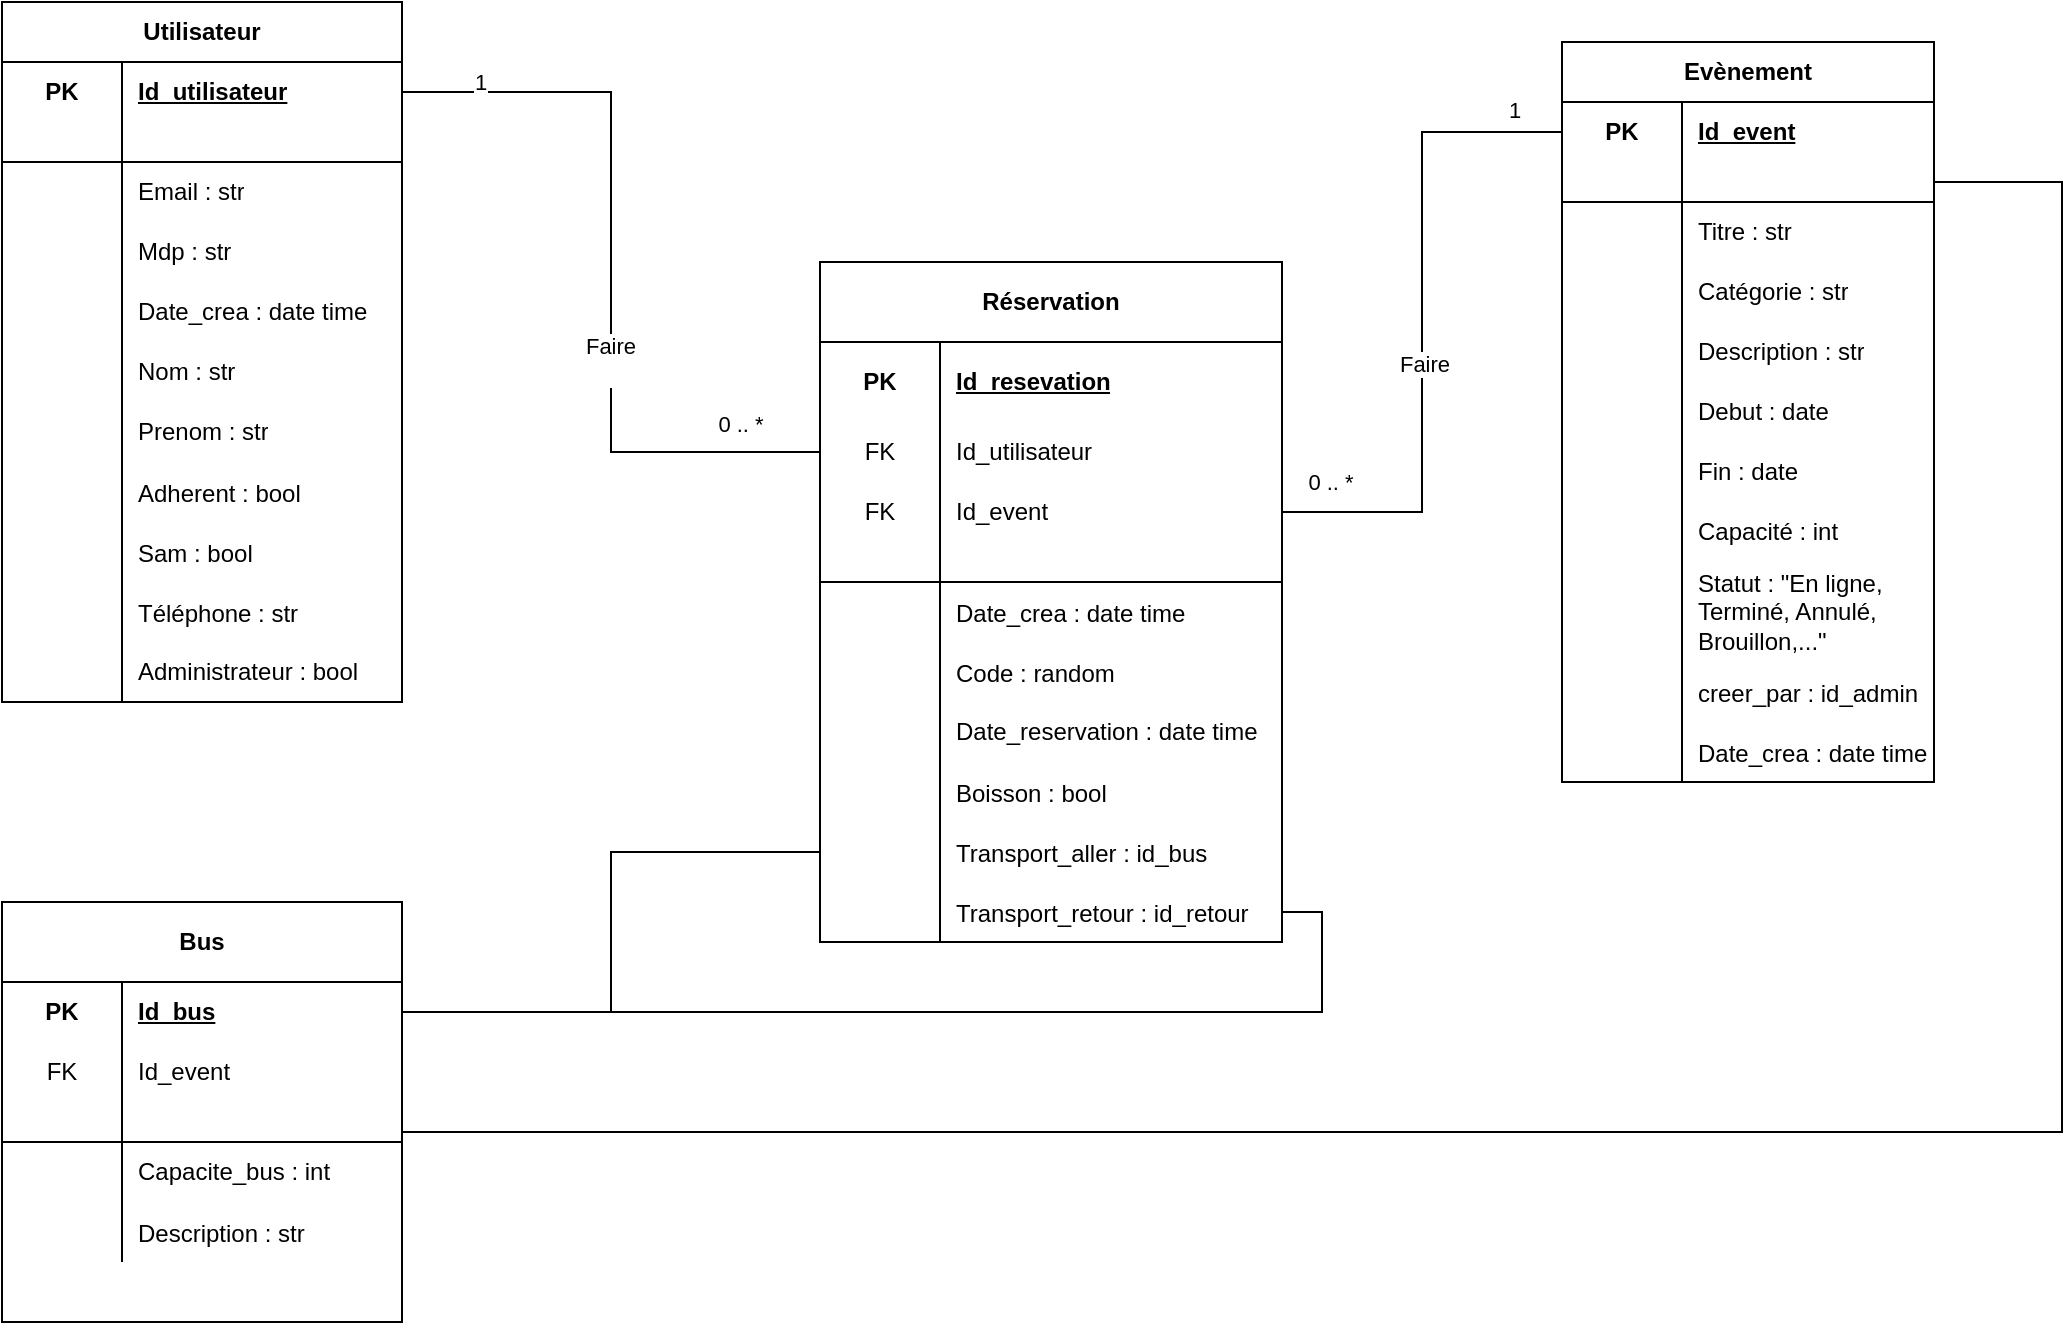 <mxfile version="28.2.3">
  <diagram name="Page-1" id="7T3RkDwCPcvI0YSuwBQ7">
    <mxGraphModel dx="592" dy="294" grid="1" gridSize="10" guides="1" tooltips="1" connect="1" arrows="1" fold="1" page="1" pageScale="1" pageWidth="1169" pageHeight="827" math="0" shadow="0">
      <root>
        <mxCell id="0" />
        <mxCell id="1" parent="0" />
        <mxCell id="JRKuyxoz-PXcy8sYNfW_-27" value="Utilisateur" style="shape=table;startSize=30;container=1;collapsible=1;childLayout=tableLayout;fixedRows=1;rowLines=0;fontStyle=1;align=center;resizeLast=1;html=1;whiteSpace=wrap;" parent="1" vertex="1">
          <mxGeometry x="60" y="120" width="200" height="350" as="geometry" />
        </mxCell>
        <mxCell id="JRKuyxoz-PXcy8sYNfW_-28" value="" style="shape=tableRow;horizontal=0;startSize=0;swimlaneHead=0;swimlaneBody=0;fillColor=none;collapsible=0;dropTarget=0;points=[[0,0.5],[1,0.5]];portConstraint=eastwest;top=0;left=0;right=0;bottom=0;html=1;" parent="JRKuyxoz-PXcy8sYNfW_-27" vertex="1">
          <mxGeometry y="30" width="200" height="30" as="geometry" />
        </mxCell>
        <mxCell id="JRKuyxoz-PXcy8sYNfW_-29" value="PK" style="shape=partialRectangle;connectable=0;fillColor=none;top=0;left=0;bottom=0;right=0;fontStyle=1;overflow=hidden;html=1;whiteSpace=wrap;" parent="JRKuyxoz-PXcy8sYNfW_-28" vertex="1">
          <mxGeometry width="60" height="30" as="geometry">
            <mxRectangle width="60" height="30" as="alternateBounds" />
          </mxGeometry>
        </mxCell>
        <mxCell id="JRKuyxoz-PXcy8sYNfW_-30" value="Id_utilisateur" style="shape=partialRectangle;connectable=0;fillColor=none;top=0;left=0;bottom=0;right=0;align=left;spacingLeft=6;fontStyle=5;overflow=hidden;html=1;whiteSpace=wrap;" parent="JRKuyxoz-PXcy8sYNfW_-28" vertex="1">
          <mxGeometry x="60" width="140" height="30" as="geometry">
            <mxRectangle width="140" height="30" as="alternateBounds" />
          </mxGeometry>
        </mxCell>
        <mxCell id="JRKuyxoz-PXcy8sYNfW_-31" value="" style="shape=tableRow;horizontal=0;startSize=0;swimlaneHead=0;swimlaneBody=0;fillColor=none;collapsible=0;dropTarget=0;points=[[0,0.5],[1,0.5]];portConstraint=eastwest;top=0;left=0;right=0;bottom=1;html=1;" parent="JRKuyxoz-PXcy8sYNfW_-27" vertex="1">
          <mxGeometry y="60" width="200" height="20" as="geometry" />
        </mxCell>
        <mxCell id="JRKuyxoz-PXcy8sYNfW_-32" value="" style="shape=partialRectangle;connectable=0;fillColor=none;top=0;left=0;bottom=0;right=0;fontStyle=1;overflow=hidden;html=1;whiteSpace=wrap;" parent="JRKuyxoz-PXcy8sYNfW_-31" vertex="1">
          <mxGeometry width="60" height="20" as="geometry">
            <mxRectangle width="60" height="20" as="alternateBounds" />
          </mxGeometry>
        </mxCell>
        <mxCell id="JRKuyxoz-PXcy8sYNfW_-33" value="" style="shape=partialRectangle;connectable=0;fillColor=none;top=0;left=0;bottom=0;right=0;align=left;spacingLeft=6;fontStyle=5;overflow=hidden;html=1;whiteSpace=wrap;" parent="JRKuyxoz-PXcy8sYNfW_-31" vertex="1">
          <mxGeometry x="60" width="140" height="20" as="geometry">
            <mxRectangle width="140" height="20" as="alternateBounds" />
          </mxGeometry>
        </mxCell>
        <mxCell id="JRKuyxoz-PXcy8sYNfW_-34" value="" style="shape=tableRow;horizontal=0;startSize=0;swimlaneHead=0;swimlaneBody=0;fillColor=none;collapsible=0;dropTarget=0;points=[[0,0.5],[1,0.5]];portConstraint=eastwest;top=0;left=0;right=0;bottom=0;html=1;" parent="JRKuyxoz-PXcy8sYNfW_-27" vertex="1">
          <mxGeometry y="80" width="200" height="30" as="geometry" />
        </mxCell>
        <mxCell id="JRKuyxoz-PXcy8sYNfW_-35" value="" style="shape=partialRectangle;connectable=0;fillColor=none;top=0;left=0;bottom=0;right=0;editable=1;overflow=hidden;html=1;whiteSpace=wrap;" parent="JRKuyxoz-PXcy8sYNfW_-34" vertex="1">
          <mxGeometry width="60" height="30" as="geometry">
            <mxRectangle width="60" height="30" as="alternateBounds" />
          </mxGeometry>
        </mxCell>
        <mxCell id="JRKuyxoz-PXcy8sYNfW_-36" value="Email : str" style="shape=partialRectangle;connectable=0;fillColor=none;top=0;left=0;bottom=0;right=0;align=left;spacingLeft=6;overflow=hidden;html=1;whiteSpace=wrap;" parent="JRKuyxoz-PXcy8sYNfW_-34" vertex="1">
          <mxGeometry x="60" width="140" height="30" as="geometry">
            <mxRectangle width="140" height="30" as="alternateBounds" />
          </mxGeometry>
        </mxCell>
        <mxCell id="JRKuyxoz-PXcy8sYNfW_-37" value="" style="shape=tableRow;horizontal=0;startSize=0;swimlaneHead=0;swimlaneBody=0;fillColor=none;collapsible=0;dropTarget=0;points=[[0,0.5],[1,0.5]];portConstraint=eastwest;top=0;left=0;right=0;bottom=0;html=1;" parent="JRKuyxoz-PXcy8sYNfW_-27" vertex="1">
          <mxGeometry y="110" width="200" height="30" as="geometry" />
        </mxCell>
        <mxCell id="JRKuyxoz-PXcy8sYNfW_-38" value="" style="shape=partialRectangle;connectable=0;fillColor=none;top=0;left=0;bottom=0;right=0;editable=1;overflow=hidden;html=1;whiteSpace=wrap;" parent="JRKuyxoz-PXcy8sYNfW_-37" vertex="1">
          <mxGeometry width="60" height="30" as="geometry">
            <mxRectangle width="60" height="30" as="alternateBounds" />
          </mxGeometry>
        </mxCell>
        <mxCell id="JRKuyxoz-PXcy8sYNfW_-39" value="Mdp : str" style="shape=partialRectangle;connectable=0;fillColor=none;top=0;left=0;bottom=0;right=0;align=left;spacingLeft=6;overflow=hidden;html=1;whiteSpace=wrap;" parent="JRKuyxoz-PXcy8sYNfW_-37" vertex="1">
          <mxGeometry x="60" width="140" height="30" as="geometry">
            <mxRectangle width="140" height="30" as="alternateBounds" />
          </mxGeometry>
        </mxCell>
        <mxCell id="D_6ku0pOQuccuG8OBl92-4" value="" style="shape=tableRow;horizontal=0;startSize=0;swimlaneHead=0;swimlaneBody=0;fillColor=none;collapsible=0;dropTarget=0;points=[[0,0.5],[1,0.5]];portConstraint=eastwest;top=0;left=0;right=0;bottom=0;html=1;" parent="JRKuyxoz-PXcy8sYNfW_-27" vertex="1">
          <mxGeometry y="140" width="200" height="30" as="geometry" />
        </mxCell>
        <mxCell id="D_6ku0pOQuccuG8OBl92-5" value="" style="shape=partialRectangle;connectable=0;fillColor=none;top=0;left=0;bottom=0;right=0;editable=1;overflow=hidden;html=1;whiteSpace=wrap;" parent="D_6ku0pOQuccuG8OBl92-4" vertex="1">
          <mxGeometry width="60" height="30" as="geometry">
            <mxRectangle width="60" height="30" as="alternateBounds" />
          </mxGeometry>
        </mxCell>
        <mxCell id="D_6ku0pOQuccuG8OBl92-6" value="Date_crea : date time" style="shape=partialRectangle;connectable=0;fillColor=none;top=0;left=0;bottom=0;right=0;align=left;spacingLeft=6;overflow=hidden;html=1;whiteSpace=wrap;" parent="D_6ku0pOQuccuG8OBl92-4" vertex="1">
          <mxGeometry x="60" width="140" height="30" as="geometry">
            <mxRectangle width="140" height="30" as="alternateBounds" />
          </mxGeometry>
        </mxCell>
        <mxCell id="D_6ku0pOQuccuG8OBl92-7" value="" style="shape=tableRow;horizontal=0;startSize=0;swimlaneHead=0;swimlaneBody=0;fillColor=none;collapsible=0;dropTarget=0;points=[[0,0.5],[1,0.5]];portConstraint=eastwest;top=0;left=0;right=0;bottom=0;html=1;" parent="JRKuyxoz-PXcy8sYNfW_-27" vertex="1">
          <mxGeometry y="170" width="200" height="30" as="geometry" />
        </mxCell>
        <mxCell id="D_6ku0pOQuccuG8OBl92-8" value="" style="shape=partialRectangle;connectable=0;fillColor=none;top=0;left=0;bottom=0;right=0;editable=1;overflow=hidden;html=1;whiteSpace=wrap;" parent="D_6ku0pOQuccuG8OBl92-7" vertex="1">
          <mxGeometry width="60" height="30" as="geometry">
            <mxRectangle width="60" height="30" as="alternateBounds" />
          </mxGeometry>
        </mxCell>
        <mxCell id="D_6ku0pOQuccuG8OBl92-9" value="Nom : str" style="shape=partialRectangle;connectable=0;fillColor=none;top=0;left=0;bottom=0;right=0;align=left;spacingLeft=6;overflow=hidden;html=1;whiteSpace=wrap;" parent="D_6ku0pOQuccuG8OBl92-7" vertex="1">
          <mxGeometry x="60" width="140" height="30" as="geometry">
            <mxRectangle width="140" height="30" as="alternateBounds" />
          </mxGeometry>
        </mxCell>
        <mxCell id="D_6ku0pOQuccuG8OBl92-10" value="" style="shape=tableRow;horizontal=0;startSize=0;swimlaneHead=0;swimlaneBody=0;fillColor=none;collapsible=0;dropTarget=0;points=[[0,0.5],[1,0.5]];portConstraint=eastwest;top=0;left=0;right=0;bottom=0;html=1;" parent="JRKuyxoz-PXcy8sYNfW_-27" vertex="1">
          <mxGeometry y="200" width="200" height="30" as="geometry" />
        </mxCell>
        <mxCell id="D_6ku0pOQuccuG8OBl92-11" value="" style="shape=partialRectangle;connectable=0;fillColor=none;top=0;left=0;bottom=0;right=0;editable=1;overflow=hidden;html=1;whiteSpace=wrap;" parent="D_6ku0pOQuccuG8OBl92-10" vertex="1">
          <mxGeometry width="60" height="30" as="geometry">
            <mxRectangle width="60" height="30" as="alternateBounds" />
          </mxGeometry>
        </mxCell>
        <mxCell id="D_6ku0pOQuccuG8OBl92-12" value="Prenom : str" style="shape=partialRectangle;connectable=0;fillColor=none;top=0;left=0;bottom=0;right=0;align=left;spacingLeft=6;overflow=hidden;html=1;whiteSpace=wrap;" parent="D_6ku0pOQuccuG8OBl92-10" vertex="1">
          <mxGeometry x="60" width="140" height="30" as="geometry">
            <mxRectangle width="140" height="30" as="alternateBounds" />
          </mxGeometry>
        </mxCell>
        <mxCell id="5gYkicxAZJYEm7UIIAIP-82" value="" style="shape=tableRow;horizontal=0;startSize=0;swimlaneHead=0;swimlaneBody=0;fillColor=none;collapsible=0;dropTarget=0;points=[[0,0.5],[1,0.5]];portConstraint=eastwest;top=0;left=0;right=0;bottom=0;" parent="JRKuyxoz-PXcy8sYNfW_-27" vertex="1">
          <mxGeometry y="230" width="200" height="30" as="geometry" />
        </mxCell>
        <mxCell id="5gYkicxAZJYEm7UIIAIP-83" value="" style="shape=partialRectangle;connectable=0;fillColor=none;top=0;left=0;bottom=0;right=0;editable=1;overflow=hidden;" parent="5gYkicxAZJYEm7UIIAIP-82" vertex="1">
          <mxGeometry width="60" height="30" as="geometry">
            <mxRectangle width="60" height="30" as="alternateBounds" />
          </mxGeometry>
        </mxCell>
        <mxCell id="5gYkicxAZJYEm7UIIAIP-84" value="Adherent : bool" style="shape=partialRectangle;connectable=0;fillColor=none;top=0;left=0;bottom=0;right=0;align=left;spacingLeft=6;overflow=hidden;" parent="5gYkicxAZJYEm7UIIAIP-82" vertex="1">
          <mxGeometry x="60" width="140" height="30" as="geometry">
            <mxRectangle width="140" height="30" as="alternateBounds" />
          </mxGeometry>
        </mxCell>
        <mxCell id="5gYkicxAZJYEm7UIIAIP-85" value="" style="shape=tableRow;horizontal=0;startSize=0;swimlaneHead=0;swimlaneBody=0;fillColor=none;collapsible=0;dropTarget=0;points=[[0,0.5],[1,0.5]];portConstraint=eastwest;top=0;left=0;right=0;bottom=0;" parent="JRKuyxoz-PXcy8sYNfW_-27" vertex="1">
          <mxGeometry y="260" width="200" height="30" as="geometry" />
        </mxCell>
        <mxCell id="5gYkicxAZJYEm7UIIAIP-86" value="" style="shape=partialRectangle;connectable=0;fillColor=none;top=0;left=0;bottom=0;right=0;editable=1;overflow=hidden;" parent="5gYkicxAZJYEm7UIIAIP-85" vertex="1">
          <mxGeometry width="60" height="30" as="geometry">
            <mxRectangle width="60" height="30" as="alternateBounds" />
          </mxGeometry>
        </mxCell>
        <mxCell id="5gYkicxAZJYEm7UIIAIP-87" value="Sam : bool" style="shape=partialRectangle;connectable=0;fillColor=none;top=0;left=0;bottom=0;right=0;align=left;spacingLeft=6;overflow=hidden;" parent="5gYkicxAZJYEm7UIIAIP-85" vertex="1">
          <mxGeometry x="60" width="140" height="30" as="geometry">
            <mxRectangle width="140" height="30" as="alternateBounds" />
          </mxGeometry>
        </mxCell>
        <mxCell id="5gYkicxAZJYEm7UIIAIP-73" value="" style="shape=tableRow;horizontal=0;startSize=0;swimlaneHead=0;swimlaneBody=0;fillColor=none;collapsible=0;dropTarget=0;points=[[0,0.5],[1,0.5]];portConstraint=eastwest;top=0;left=0;right=0;bottom=0;" parent="JRKuyxoz-PXcy8sYNfW_-27" vertex="1">
          <mxGeometry y="290" width="200" height="30" as="geometry" />
        </mxCell>
        <mxCell id="5gYkicxAZJYEm7UIIAIP-74" value="" style="shape=partialRectangle;connectable=0;fillColor=none;top=0;left=0;bottom=0;right=0;editable=1;overflow=hidden;" parent="5gYkicxAZJYEm7UIIAIP-73" vertex="1">
          <mxGeometry width="60" height="30" as="geometry">
            <mxRectangle width="60" height="30" as="alternateBounds" />
          </mxGeometry>
        </mxCell>
        <mxCell id="5gYkicxAZJYEm7UIIAIP-75" value="Téléphone : str" style="shape=partialRectangle;connectable=0;fillColor=none;top=0;left=0;bottom=0;right=0;align=left;spacingLeft=6;overflow=hidden;" parent="5gYkicxAZJYEm7UIIAIP-73" vertex="1">
          <mxGeometry x="60" width="140" height="30" as="geometry">
            <mxRectangle width="140" height="30" as="alternateBounds" />
          </mxGeometry>
        </mxCell>
        <mxCell id="D_6ku0pOQuccuG8OBl92-13" value="" style="shape=tableRow;horizontal=0;startSize=0;swimlaneHead=0;swimlaneBody=0;fillColor=none;collapsible=0;dropTarget=0;points=[[0,0.5],[1,0.5]];portConstraint=eastwest;top=0;left=0;right=0;bottom=0;html=1;" parent="JRKuyxoz-PXcy8sYNfW_-27" vertex="1">
          <mxGeometry y="320" width="200" height="30" as="geometry" />
        </mxCell>
        <mxCell id="D_6ku0pOQuccuG8OBl92-14" value="" style="shape=partialRectangle;connectable=0;fillColor=none;top=0;left=0;bottom=0;right=0;editable=1;overflow=hidden;html=1;whiteSpace=wrap;" parent="D_6ku0pOQuccuG8OBl92-13" vertex="1">
          <mxGeometry width="60" height="30" as="geometry">
            <mxRectangle width="60" height="30" as="alternateBounds" />
          </mxGeometry>
        </mxCell>
        <mxCell id="D_6ku0pOQuccuG8OBl92-15" value="Administrateur : bool" style="shape=partialRectangle;connectable=0;fillColor=none;top=0;left=0;bottom=0;right=0;align=left;spacingLeft=6;overflow=hidden;html=1;whiteSpace=wrap;" parent="D_6ku0pOQuccuG8OBl92-13" vertex="1">
          <mxGeometry x="60" width="140" height="30" as="geometry">
            <mxRectangle width="140" height="30" as="alternateBounds" />
          </mxGeometry>
        </mxCell>
        <mxCell id="JRKuyxoz-PXcy8sYNfW_-40" value="Evènement" style="shape=table;startSize=30;container=1;collapsible=1;childLayout=tableLayout;fixedRows=1;rowLines=0;fontStyle=1;align=center;resizeLast=1;html=1;whiteSpace=wrap;" parent="1" vertex="1">
          <mxGeometry x="840" y="140" width="186" height="370" as="geometry" />
        </mxCell>
        <mxCell id="JRKuyxoz-PXcy8sYNfW_-41" value="" style="shape=tableRow;horizontal=0;startSize=0;swimlaneHead=0;swimlaneBody=0;fillColor=none;collapsible=0;dropTarget=0;points=[[0,0.5],[1,0.5]];portConstraint=eastwest;top=0;left=0;right=0;bottom=0;html=1;" parent="JRKuyxoz-PXcy8sYNfW_-40" vertex="1">
          <mxGeometry y="30" width="186" height="30" as="geometry" />
        </mxCell>
        <mxCell id="JRKuyxoz-PXcy8sYNfW_-42" value="PK" style="shape=partialRectangle;connectable=0;fillColor=none;top=0;left=0;bottom=0;right=0;fontStyle=1;overflow=hidden;html=1;whiteSpace=wrap;" parent="JRKuyxoz-PXcy8sYNfW_-41" vertex="1">
          <mxGeometry width="60" height="30" as="geometry">
            <mxRectangle width="60" height="30" as="alternateBounds" />
          </mxGeometry>
        </mxCell>
        <mxCell id="JRKuyxoz-PXcy8sYNfW_-43" value="Id_event" style="shape=partialRectangle;connectable=0;fillColor=none;top=0;left=0;bottom=0;right=0;align=left;spacingLeft=6;fontStyle=5;overflow=hidden;html=1;whiteSpace=wrap;" parent="JRKuyxoz-PXcy8sYNfW_-41" vertex="1">
          <mxGeometry x="60" width="126" height="30" as="geometry">
            <mxRectangle width="126" height="30" as="alternateBounds" />
          </mxGeometry>
        </mxCell>
        <mxCell id="JRKuyxoz-PXcy8sYNfW_-44" value="" style="shape=tableRow;horizontal=0;startSize=0;swimlaneHead=0;swimlaneBody=0;fillColor=none;collapsible=0;dropTarget=0;points=[[0,0.5],[1,0.5]];portConstraint=eastwest;top=0;left=0;right=0;bottom=1;html=1;" parent="JRKuyxoz-PXcy8sYNfW_-40" vertex="1">
          <mxGeometry y="60" width="186" height="20" as="geometry" />
        </mxCell>
        <mxCell id="JRKuyxoz-PXcy8sYNfW_-45" value="" style="shape=partialRectangle;connectable=0;fillColor=none;top=0;left=0;bottom=0;right=0;fontStyle=1;overflow=hidden;html=1;whiteSpace=wrap;" parent="JRKuyxoz-PXcy8sYNfW_-44" vertex="1">
          <mxGeometry width="60" height="20" as="geometry">
            <mxRectangle width="60" height="20" as="alternateBounds" />
          </mxGeometry>
        </mxCell>
        <mxCell id="JRKuyxoz-PXcy8sYNfW_-46" value="" style="shape=partialRectangle;connectable=0;fillColor=none;top=0;left=0;bottom=0;right=0;align=left;spacingLeft=6;fontStyle=5;overflow=hidden;html=1;whiteSpace=wrap;" parent="JRKuyxoz-PXcy8sYNfW_-44" vertex="1">
          <mxGeometry x="60" width="126" height="20" as="geometry">
            <mxRectangle width="126" height="20" as="alternateBounds" />
          </mxGeometry>
        </mxCell>
        <mxCell id="JRKuyxoz-PXcy8sYNfW_-47" value="" style="shape=tableRow;horizontal=0;startSize=0;swimlaneHead=0;swimlaneBody=0;fillColor=none;collapsible=0;dropTarget=0;points=[[0,0.5],[1,0.5]];portConstraint=eastwest;top=0;left=0;right=0;bottom=0;html=1;" parent="JRKuyxoz-PXcy8sYNfW_-40" vertex="1">
          <mxGeometry y="80" width="186" height="30" as="geometry" />
        </mxCell>
        <mxCell id="JRKuyxoz-PXcy8sYNfW_-48" value="" style="shape=partialRectangle;connectable=0;fillColor=none;top=0;left=0;bottom=0;right=0;editable=1;overflow=hidden;html=1;whiteSpace=wrap;" parent="JRKuyxoz-PXcy8sYNfW_-47" vertex="1">
          <mxGeometry width="60" height="30" as="geometry">
            <mxRectangle width="60" height="30" as="alternateBounds" />
          </mxGeometry>
        </mxCell>
        <mxCell id="JRKuyxoz-PXcy8sYNfW_-49" value="Titre : str" style="shape=partialRectangle;connectable=0;fillColor=none;top=0;left=0;bottom=0;right=0;align=left;spacingLeft=6;overflow=hidden;html=1;whiteSpace=wrap;" parent="JRKuyxoz-PXcy8sYNfW_-47" vertex="1">
          <mxGeometry x="60" width="126" height="30" as="geometry">
            <mxRectangle width="126" height="30" as="alternateBounds" />
          </mxGeometry>
        </mxCell>
        <mxCell id="JRKuyxoz-PXcy8sYNfW_-50" value="" style="shape=tableRow;horizontal=0;startSize=0;swimlaneHead=0;swimlaneBody=0;fillColor=none;collapsible=0;dropTarget=0;points=[[0,0.5],[1,0.5]];portConstraint=eastwest;top=0;left=0;right=0;bottom=0;html=1;" parent="JRKuyxoz-PXcy8sYNfW_-40" vertex="1">
          <mxGeometry y="110" width="186" height="30" as="geometry" />
        </mxCell>
        <mxCell id="JRKuyxoz-PXcy8sYNfW_-51" value="" style="shape=partialRectangle;connectable=0;fillColor=none;top=0;left=0;bottom=0;right=0;editable=1;overflow=hidden;html=1;whiteSpace=wrap;" parent="JRKuyxoz-PXcy8sYNfW_-50" vertex="1">
          <mxGeometry width="60" height="30" as="geometry">
            <mxRectangle width="60" height="30" as="alternateBounds" />
          </mxGeometry>
        </mxCell>
        <mxCell id="JRKuyxoz-PXcy8sYNfW_-52" value="Catégorie : str" style="shape=partialRectangle;connectable=0;fillColor=none;top=0;left=0;bottom=0;right=0;align=left;spacingLeft=6;overflow=hidden;html=1;whiteSpace=wrap;" parent="JRKuyxoz-PXcy8sYNfW_-50" vertex="1">
          <mxGeometry x="60" width="126" height="30" as="geometry">
            <mxRectangle width="126" height="30" as="alternateBounds" />
          </mxGeometry>
        </mxCell>
        <mxCell id="JRKuyxoz-PXcy8sYNfW_-54" value="" style="shape=tableRow;horizontal=0;startSize=0;swimlaneHead=0;swimlaneBody=0;fillColor=none;collapsible=0;dropTarget=0;points=[[0,0.5],[1,0.5]];portConstraint=eastwest;top=0;left=0;right=0;bottom=0;html=1;" parent="JRKuyxoz-PXcy8sYNfW_-40" vertex="1">
          <mxGeometry y="140" width="186" height="30" as="geometry" />
        </mxCell>
        <mxCell id="JRKuyxoz-PXcy8sYNfW_-55" value="" style="shape=partialRectangle;connectable=0;fillColor=none;top=0;left=0;bottom=0;right=0;editable=1;overflow=hidden;html=1;whiteSpace=wrap;" parent="JRKuyxoz-PXcy8sYNfW_-54" vertex="1">
          <mxGeometry width="60" height="30" as="geometry">
            <mxRectangle width="60" height="30" as="alternateBounds" />
          </mxGeometry>
        </mxCell>
        <mxCell id="JRKuyxoz-PXcy8sYNfW_-56" value="Description : str" style="shape=partialRectangle;connectable=0;fillColor=none;top=0;left=0;bottom=0;right=0;align=left;spacingLeft=6;overflow=hidden;html=1;whiteSpace=wrap;" parent="JRKuyxoz-PXcy8sYNfW_-54" vertex="1">
          <mxGeometry x="60" width="126" height="30" as="geometry">
            <mxRectangle width="126" height="30" as="alternateBounds" />
          </mxGeometry>
        </mxCell>
        <mxCell id="JRKuyxoz-PXcy8sYNfW_-57" value="" style="shape=tableRow;horizontal=0;startSize=0;swimlaneHead=0;swimlaneBody=0;fillColor=none;collapsible=0;dropTarget=0;points=[[0,0.5],[1,0.5]];portConstraint=eastwest;top=0;left=0;right=0;bottom=0;html=1;" parent="JRKuyxoz-PXcy8sYNfW_-40" vertex="1">
          <mxGeometry y="170" width="186" height="30" as="geometry" />
        </mxCell>
        <mxCell id="JRKuyxoz-PXcy8sYNfW_-58" value="" style="shape=partialRectangle;connectable=0;fillColor=none;top=0;left=0;bottom=0;right=0;editable=1;overflow=hidden;html=1;whiteSpace=wrap;" parent="JRKuyxoz-PXcy8sYNfW_-57" vertex="1">
          <mxGeometry width="60" height="30" as="geometry">
            <mxRectangle width="60" height="30" as="alternateBounds" />
          </mxGeometry>
        </mxCell>
        <mxCell id="JRKuyxoz-PXcy8sYNfW_-59" value="Debut : date" style="shape=partialRectangle;connectable=0;fillColor=none;top=0;left=0;bottom=0;right=0;align=left;spacingLeft=6;overflow=hidden;html=1;whiteSpace=wrap;" parent="JRKuyxoz-PXcy8sYNfW_-57" vertex="1">
          <mxGeometry x="60" width="126" height="30" as="geometry">
            <mxRectangle width="126" height="30" as="alternateBounds" />
          </mxGeometry>
        </mxCell>
        <mxCell id="JRKuyxoz-PXcy8sYNfW_-79" value="" style="shape=tableRow;horizontal=0;startSize=0;swimlaneHead=0;swimlaneBody=0;fillColor=none;collapsible=0;dropTarget=0;points=[[0,0.5],[1,0.5]];portConstraint=eastwest;top=0;left=0;right=0;bottom=0;html=1;" parent="JRKuyxoz-PXcy8sYNfW_-40" vertex="1">
          <mxGeometry y="200" width="186" height="30" as="geometry" />
        </mxCell>
        <mxCell id="JRKuyxoz-PXcy8sYNfW_-80" value="" style="shape=partialRectangle;connectable=0;fillColor=none;top=0;left=0;bottom=0;right=0;editable=1;overflow=hidden;html=1;whiteSpace=wrap;" parent="JRKuyxoz-PXcy8sYNfW_-79" vertex="1">
          <mxGeometry width="60" height="30" as="geometry">
            <mxRectangle width="60" height="30" as="alternateBounds" />
          </mxGeometry>
        </mxCell>
        <mxCell id="JRKuyxoz-PXcy8sYNfW_-81" value="Fin : date" style="shape=partialRectangle;connectable=0;fillColor=none;top=0;left=0;bottom=0;right=0;align=left;spacingLeft=6;overflow=hidden;html=1;whiteSpace=wrap;" parent="JRKuyxoz-PXcy8sYNfW_-79" vertex="1">
          <mxGeometry x="60" width="126" height="30" as="geometry">
            <mxRectangle width="126" height="30" as="alternateBounds" />
          </mxGeometry>
        </mxCell>
        <mxCell id="JRKuyxoz-PXcy8sYNfW_-82" value="" style="shape=tableRow;horizontal=0;startSize=0;swimlaneHead=0;swimlaneBody=0;fillColor=none;collapsible=0;dropTarget=0;points=[[0,0.5],[1,0.5]];portConstraint=eastwest;top=0;left=0;right=0;bottom=0;html=1;" parent="JRKuyxoz-PXcy8sYNfW_-40" vertex="1">
          <mxGeometry y="230" width="186" height="30" as="geometry" />
        </mxCell>
        <mxCell id="JRKuyxoz-PXcy8sYNfW_-83" value="" style="shape=partialRectangle;connectable=0;fillColor=none;top=0;left=0;bottom=0;right=0;editable=1;overflow=hidden;html=1;whiteSpace=wrap;" parent="JRKuyxoz-PXcy8sYNfW_-82" vertex="1">
          <mxGeometry width="60" height="30" as="geometry">
            <mxRectangle width="60" height="30" as="alternateBounds" />
          </mxGeometry>
        </mxCell>
        <mxCell id="JRKuyxoz-PXcy8sYNfW_-84" value="Capacité : int" style="shape=partialRectangle;connectable=0;fillColor=none;top=0;left=0;bottom=0;right=0;align=left;spacingLeft=6;overflow=hidden;html=1;whiteSpace=wrap;" parent="JRKuyxoz-PXcy8sYNfW_-82" vertex="1">
          <mxGeometry x="60" width="126" height="30" as="geometry">
            <mxRectangle width="126" height="30" as="alternateBounds" />
          </mxGeometry>
        </mxCell>
        <mxCell id="JRKuyxoz-PXcy8sYNfW_-88" value="" style="shape=tableRow;horizontal=0;startSize=0;swimlaneHead=0;swimlaneBody=0;fillColor=none;collapsible=0;dropTarget=0;points=[[0,0.5],[1,0.5]];portConstraint=eastwest;top=0;left=0;right=0;bottom=0;html=1;" parent="JRKuyxoz-PXcy8sYNfW_-40" vertex="1">
          <mxGeometry y="260" width="186" height="50" as="geometry" />
        </mxCell>
        <mxCell id="JRKuyxoz-PXcy8sYNfW_-89" value="" style="shape=partialRectangle;connectable=0;fillColor=none;top=0;left=0;bottom=0;right=0;editable=1;overflow=hidden;html=1;whiteSpace=wrap;" parent="JRKuyxoz-PXcy8sYNfW_-88" vertex="1">
          <mxGeometry width="60" height="50" as="geometry">
            <mxRectangle width="60" height="50" as="alternateBounds" />
          </mxGeometry>
        </mxCell>
        <mxCell id="JRKuyxoz-PXcy8sYNfW_-90" value="Statut : &quot;En ligne, Terminé, Annulé, Brouillon,...&quot;&amp;nbsp;&amp;nbsp;" style="shape=partialRectangle;connectable=0;fillColor=none;top=0;left=0;bottom=0;right=0;align=left;spacingLeft=6;overflow=hidden;html=1;whiteSpace=wrap;" parent="JRKuyxoz-PXcy8sYNfW_-88" vertex="1">
          <mxGeometry x="60" width="126" height="50" as="geometry">
            <mxRectangle width="126" height="50" as="alternateBounds" />
          </mxGeometry>
        </mxCell>
        <mxCell id="5gYkicxAZJYEm7UIIAIP-107" value="" style="shape=tableRow;horizontal=0;startSize=0;swimlaneHead=0;swimlaneBody=0;fillColor=none;collapsible=0;dropTarget=0;points=[[0,0.5],[1,0.5]];portConstraint=eastwest;top=0;left=0;right=0;bottom=0;" parent="JRKuyxoz-PXcy8sYNfW_-40" vertex="1">
          <mxGeometry y="310" width="186" height="30" as="geometry" />
        </mxCell>
        <mxCell id="5gYkicxAZJYEm7UIIAIP-108" value="" style="shape=partialRectangle;connectable=0;fillColor=none;top=0;left=0;bottom=0;right=0;editable=1;overflow=hidden;" parent="5gYkicxAZJYEm7UIIAIP-107" vertex="1">
          <mxGeometry width="60" height="30" as="geometry">
            <mxRectangle width="60" height="30" as="alternateBounds" />
          </mxGeometry>
        </mxCell>
        <mxCell id="5gYkicxAZJYEm7UIIAIP-109" value="creer_par : id_admin" style="shape=partialRectangle;connectable=0;fillColor=none;top=0;left=0;bottom=0;right=0;align=left;spacingLeft=6;overflow=hidden;" parent="5gYkicxAZJYEm7UIIAIP-107" vertex="1">
          <mxGeometry x="60" width="126" height="30" as="geometry">
            <mxRectangle width="126" height="30" as="alternateBounds" />
          </mxGeometry>
        </mxCell>
        <mxCell id="5gYkicxAZJYEm7UIIAIP-114" value="" style="shape=tableRow;horizontal=0;startSize=0;swimlaneHead=0;swimlaneBody=0;fillColor=none;collapsible=0;dropTarget=0;points=[[0,0.5],[1,0.5]];portConstraint=eastwest;top=0;left=0;right=0;bottom=0;" parent="JRKuyxoz-PXcy8sYNfW_-40" vertex="1">
          <mxGeometry y="340" width="186" height="30" as="geometry" />
        </mxCell>
        <mxCell id="5gYkicxAZJYEm7UIIAIP-115" value="" style="shape=partialRectangle;connectable=0;fillColor=none;top=0;left=0;bottom=0;right=0;editable=1;overflow=hidden;" parent="5gYkicxAZJYEm7UIIAIP-114" vertex="1">
          <mxGeometry width="60" height="30" as="geometry">
            <mxRectangle width="60" height="30" as="alternateBounds" />
          </mxGeometry>
        </mxCell>
        <mxCell id="5gYkicxAZJYEm7UIIAIP-116" value="Date_crea : date time" style="shape=partialRectangle;connectable=0;fillColor=none;top=0;left=0;bottom=0;right=0;align=left;spacingLeft=6;overflow=hidden;" parent="5gYkicxAZJYEm7UIIAIP-114" vertex="1">
          <mxGeometry x="60" width="126" height="30" as="geometry">
            <mxRectangle width="126" height="30" as="alternateBounds" />
          </mxGeometry>
        </mxCell>
        <mxCell id="JRKuyxoz-PXcy8sYNfW_-14" value="Réservation" style="shape=table;startSize=40;container=1;collapsible=1;childLayout=tableLayout;fixedRows=1;rowLines=0;fontStyle=1;align=center;resizeLast=1;html=1;whiteSpace=wrap;movable=1;resizable=1;rotatable=1;deletable=1;editable=1;locked=0;connectable=1;" parent="1" vertex="1">
          <mxGeometry x="469" y="250" width="231" height="340" as="geometry" />
        </mxCell>
        <mxCell id="JRKuyxoz-PXcy8sYNfW_-15" value="" style="shape=tableRow;horizontal=0;startSize=0;swimlaneHead=0;swimlaneBody=0;fillColor=none;collapsible=0;dropTarget=0;points=[[0,0.5],[1,0.5]];portConstraint=eastwest;top=0;left=0;right=0;bottom=0;html=1;" parent="JRKuyxoz-PXcy8sYNfW_-14" vertex="1">
          <mxGeometry y="40" width="231" height="40" as="geometry" />
        </mxCell>
        <mxCell id="JRKuyxoz-PXcy8sYNfW_-16" value="PK" style="shape=partialRectangle;connectable=0;fillColor=none;top=0;left=0;bottom=0;right=0;fontStyle=1;overflow=hidden;html=1;whiteSpace=wrap;" parent="JRKuyxoz-PXcy8sYNfW_-15" vertex="1">
          <mxGeometry width="60" height="40" as="geometry">
            <mxRectangle width="60" height="40" as="alternateBounds" />
          </mxGeometry>
        </mxCell>
        <mxCell id="JRKuyxoz-PXcy8sYNfW_-17" value="Id_resevation" style="shape=partialRectangle;connectable=0;fillColor=none;top=0;left=0;bottom=0;right=0;align=left;spacingLeft=6;fontStyle=5;overflow=hidden;html=1;whiteSpace=wrap;" parent="JRKuyxoz-PXcy8sYNfW_-15" vertex="1">
          <mxGeometry x="60" width="171" height="40" as="geometry">
            <mxRectangle width="171" height="40" as="alternateBounds" />
          </mxGeometry>
        </mxCell>
        <mxCell id="5gYkicxAZJYEm7UIIAIP-54" value="" style="shape=tableRow;horizontal=0;startSize=0;swimlaneHead=0;swimlaneBody=0;fillColor=none;collapsible=0;dropTarget=0;points=[[0,0.5],[1,0.5]];portConstraint=eastwest;top=0;left=0;right=0;bottom=0;" parent="JRKuyxoz-PXcy8sYNfW_-14" vertex="1">
          <mxGeometry y="80" width="231" height="30" as="geometry" />
        </mxCell>
        <mxCell id="5gYkicxAZJYEm7UIIAIP-55" value="FK" style="shape=partialRectangle;connectable=0;fillColor=none;top=0;left=0;bottom=0;right=0;fontStyle=0;overflow=hidden;whiteSpace=wrap;html=1;" parent="5gYkicxAZJYEm7UIIAIP-54" vertex="1">
          <mxGeometry width="60" height="30" as="geometry">
            <mxRectangle width="60" height="30" as="alternateBounds" />
          </mxGeometry>
        </mxCell>
        <mxCell id="5gYkicxAZJYEm7UIIAIP-56" value="Id_utilisateur" style="shape=partialRectangle;connectable=0;fillColor=none;top=0;left=0;bottom=0;right=0;align=left;spacingLeft=6;fontStyle=0;overflow=hidden;whiteSpace=wrap;html=1;" parent="5gYkicxAZJYEm7UIIAIP-54" vertex="1">
          <mxGeometry x="60" width="171" height="30" as="geometry">
            <mxRectangle width="171" height="30" as="alternateBounds" />
          </mxGeometry>
        </mxCell>
        <mxCell id="5gYkicxAZJYEm7UIIAIP-57" value="" style="shape=tableRow;horizontal=0;startSize=0;swimlaneHead=0;swimlaneBody=0;fillColor=none;collapsible=0;dropTarget=0;points=[[0,0.5],[1,0.5]];portConstraint=eastwest;top=0;left=0;right=0;bottom=0;" parent="JRKuyxoz-PXcy8sYNfW_-14" vertex="1">
          <mxGeometry y="110" width="231" height="30" as="geometry" />
        </mxCell>
        <mxCell id="5gYkicxAZJYEm7UIIAIP-58" value="FK" style="shape=partialRectangle;connectable=0;fillColor=none;top=0;left=0;bottom=0;right=0;fontStyle=0;overflow=hidden;whiteSpace=wrap;html=1;" parent="5gYkicxAZJYEm7UIIAIP-57" vertex="1">
          <mxGeometry width="60" height="30" as="geometry">
            <mxRectangle width="60" height="30" as="alternateBounds" />
          </mxGeometry>
        </mxCell>
        <mxCell id="5gYkicxAZJYEm7UIIAIP-59" value="Id_event" style="shape=partialRectangle;connectable=0;fillColor=none;top=0;left=0;bottom=0;right=0;align=left;spacingLeft=6;fontStyle=0;overflow=hidden;whiteSpace=wrap;html=1;" parent="5gYkicxAZJYEm7UIIAIP-57" vertex="1">
          <mxGeometry x="60" width="171" height="30" as="geometry">
            <mxRectangle width="171" height="30" as="alternateBounds" />
          </mxGeometry>
        </mxCell>
        <mxCell id="JRKuyxoz-PXcy8sYNfW_-18" value="" style="shape=tableRow;horizontal=0;startSize=0;swimlaneHead=0;swimlaneBody=0;fillColor=none;collapsible=0;dropTarget=0;points=[[0,0.5],[1,0.5]];portConstraint=eastwest;top=0;left=0;right=0;bottom=1;html=1;" parent="JRKuyxoz-PXcy8sYNfW_-14" vertex="1">
          <mxGeometry y="140" width="231" height="20" as="geometry" />
        </mxCell>
        <mxCell id="JRKuyxoz-PXcy8sYNfW_-19" value="" style="shape=partialRectangle;connectable=0;fillColor=none;top=0;left=0;bottom=0;right=0;fontStyle=1;overflow=hidden;html=1;whiteSpace=wrap;" parent="JRKuyxoz-PXcy8sYNfW_-18" vertex="1">
          <mxGeometry width="60" height="20" as="geometry">
            <mxRectangle width="60" height="20" as="alternateBounds" />
          </mxGeometry>
        </mxCell>
        <mxCell id="JRKuyxoz-PXcy8sYNfW_-20" value="" style="shape=partialRectangle;connectable=0;fillColor=none;top=0;left=0;bottom=0;right=0;align=left;spacingLeft=6;fontStyle=5;overflow=hidden;html=1;whiteSpace=wrap;" parent="JRKuyxoz-PXcy8sYNfW_-18" vertex="1">
          <mxGeometry x="60" width="171" height="20" as="geometry">
            <mxRectangle width="171" height="20" as="alternateBounds" />
          </mxGeometry>
        </mxCell>
        <mxCell id="5gYkicxAZJYEm7UIIAIP-111" value="" style="shape=tableRow;horizontal=0;startSize=0;swimlaneHead=0;swimlaneBody=0;fillColor=none;collapsible=0;dropTarget=0;points=[[0,0.5],[1,0.5]];portConstraint=eastwest;top=0;left=0;right=0;bottom=0;" parent="JRKuyxoz-PXcy8sYNfW_-14" vertex="1">
          <mxGeometry y="160" width="231" height="30" as="geometry" />
        </mxCell>
        <mxCell id="5gYkicxAZJYEm7UIIAIP-112" value="" style="shape=partialRectangle;connectable=0;fillColor=none;top=0;left=0;bottom=0;right=0;editable=1;overflow=hidden;" parent="5gYkicxAZJYEm7UIIAIP-111" vertex="1">
          <mxGeometry width="60" height="30" as="geometry">
            <mxRectangle width="60" height="30" as="alternateBounds" />
          </mxGeometry>
        </mxCell>
        <mxCell id="5gYkicxAZJYEm7UIIAIP-113" value="Date_crea : date time" style="shape=partialRectangle;connectable=0;fillColor=none;top=0;left=0;bottom=0;right=0;align=left;spacingLeft=6;overflow=hidden;" parent="5gYkicxAZJYEm7UIIAIP-111" vertex="1">
          <mxGeometry x="60" width="171" height="30" as="geometry">
            <mxRectangle width="171" height="30" as="alternateBounds" />
          </mxGeometry>
        </mxCell>
        <mxCell id="5gYkicxAZJYEm7UIIAIP-88" value="" style="shape=tableRow;horizontal=0;startSize=0;swimlaneHead=0;swimlaneBody=0;fillColor=none;collapsible=0;dropTarget=0;points=[[0,0.5],[1,0.5]];portConstraint=eastwest;top=0;left=0;right=0;bottom=0;" parent="JRKuyxoz-PXcy8sYNfW_-14" vertex="1">
          <mxGeometry y="190" width="231" height="30" as="geometry" />
        </mxCell>
        <mxCell id="5gYkicxAZJYEm7UIIAIP-89" value="" style="shape=partialRectangle;connectable=0;fillColor=none;top=0;left=0;bottom=0;right=0;editable=1;overflow=hidden;" parent="5gYkicxAZJYEm7UIIAIP-88" vertex="1">
          <mxGeometry width="60" height="30" as="geometry">
            <mxRectangle width="60" height="30" as="alternateBounds" />
          </mxGeometry>
        </mxCell>
        <mxCell id="5gYkicxAZJYEm7UIIAIP-90" value="Code : random" style="shape=partialRectangle;connectable=0;fillColor=none;top=0;left=0;bottom=0;right=0;align=left;spacingLeft=6;overflow=hidden;" parent="5gYkicxAZJYEm7UIIAIP-88" vertex="1">
          <mxGeometry x="60" width="171" height="30" as="geometry">
            <mxRectangle width="171" height="30" as="alternateBounds" />
          </mxGeometry>
        </mxCell>
        <mxCell id="JRKuyxoz-PXcy8sYNfW_-21" value="" style="shape=tableRow;horizontal=0;startSize=0;swimlaneHead=0;swimlaneBody=0;fillColor=none;collapsible=0;dropTarget=0;points=[[0,0.5],[1,0.5]];portConstraint=eastwest;top=0;left=0;right=0;bottom=0;html=1;" parent="JRKuyxoz-PXcy8sYNfW_-14" vertex="1">
          <mxGeometry y="220" width="231" height="30" as="geometry" />
        </mxCell>
        <mxCell id="JRKuyxoz-PXcy8sYNfW_-22" value="" style="shape=partialRectangle;connectable=0;fillColor=none;top=0;left=0;bottom=0;right=0;editable=1;overflow=hidden;html=1;whiteSpace=wrap;" parent="JRKuyxoz-PXcy8sYNfW_-21" vertex="1">
          <mxGeometry width="60" height="30" as="geometry">
            <mxRectangle width="60" height="30" as="alternateBounds" />
          </mxGeometry>
        </mxCell>
        <mxCell id="JRKuyxoz-PXcy8sYNfW_-23" value="Date_reservation : date time" style="shape=partialRectangle;connectable=0;fillColor=none;top=0;left=0;bottom=0;right=0;align=left;spacingLeft=6;overflow=hidden;html=1;whiteSpace=wrap;" parent="JRKuyxoz-PXcy8sYNfW_-21" vertex="1">
          <mxGeometry x="60" width="171" height="30" as="geometry">
            <mxRectangle width="171" height="30" as="alternateBounds" />
          </mxGeometry>
        </mxCell>
        <mxCell id="5gYkicxAZJYEm7UIIAIP-76" value="" style="shape=tableRow;horizontal=0;startSize=0;swimlaneHead=0;swimlaneBody=0;fillColor=none;collapsible=0;dropTarget=0;points=[[0,0.5],[1,0.5]];portConstraint=eastwest;top=0;left=0;right=0;bottom=0;" parent="JRKuyxoz-PXcy8sYNfW_-14" vertex="1">
          <mxGeometry y="250" width="231" height="30" as="geometry" />
        </mxCell>
        <mxCell id="5gYkicxAZJYEm7UIIAIP-77" value="" style="shape=partialRectangle;connectable=0;fillColor=none;top=0;left=0;bottom=0;right=0;editable=1;overflow=hidden;" parent="5gYkicxAZJYEm7UIIAIP-76" vertex="1">
          <mxGeometry width="60" height="30" as="geometry">
            <mxRectangle width="60" height="30" as="alternateBounds" />
          </mxGeometry>
        </mxCell>
        <mxCell id="5gYkicxAZJYEm7UIIAIP-78" value="Boisson : bool" style="shape=partialRectangle;connectable=0;fillColor=none;top=0;left=0;bottom=0;right=0;align=left;spacingLeft=6;overflow=hidden;" parent="5gYkicxAZJYEm7UIIAIP-76" vertex="1">
          <mxGeometry x="60" width="171" height="30" as="geometry">
            <mxRectangle width="171" height="30" as="alternateBounds" />
          </mxGeometry>
        </mxCell>
        <mxCell id="5gYkicxAZJYEm7UIIAIP-79" value="" style="shape=tableRow;horizontal=0;startSize=0;swimlaneHead=0;swimlaneBody=0;fillColor=none;collapsible=0;dropTarget=0;points=[[0,0.5],[1,0.5]];portConstraint=eastwest;top=0;left=0;right=0;bottom=0;" parent="JRKuyxoz-PXcy8sYNfW_-14" vertex="1">
          <mxGeometry y="280" width="231" height="30" as="geometry" />
        </mxCell>
        <mxCell id="5gYkicxAZJYEm7UIIAIP-80" value="" style="shape=partialRectangle;connectable=0;fillColor=none;top=0;left=0;bottom=0;right=0;editable=1;overflow=hidden;" parent="5gYkicxAZJYEm7UIIAIP-79" vertex="1">
          <mxGeometry width="60" height="30" as="geometry">
            <mxRectangle width="60" height="30" as="alternateBounds" />
          </mxGeometry>
        </mxCell>
        <mxCell id="5gYkicxAZJYEm7UIIAIP-81" value="Transport_aller : id_bus" style="shape=partialRectangle;connectable=0;fillColor=none;top=0;left=0;bottom=0;right=0;align=left;spacingLeft=6;overflow=hidden;" parent="5gYkicxAZJYEm7UIIAIP-79" vertex="1">
          <mxGeometry x="60" width="171" height="30" as="geometry">
            <mxRectangle width="171" height="30" as="alternateBounds" />
          </mxGeometry>
        </mxCell>
        <mxCell id="5gYkicxAZJYEm7UIIAIP-104" value="" style="shape=tableRow;horizontal=0;startSize=0;swimlaneHead=0;swimlaneBody=0;fillColor=none;collapsible=0;dropTarget=0;points=[[0,0.5],[1,0.5]];portConstraint=eastwest;top=0;left=0;right=0;bottom=0;" parent="JRKuyxoz-PXcy8sYNfW_-14" vertex="1">
          <mxGeometry y="310" width="231" height="30" as="geometry" />
        </mxCell>
        <mxCell id="5gYkicxAZJYEm7UIIAIP-105" value="" style="shape=partialRectangle;connectable=0;fillColor=none;top=0;left=0;bottom=0;right=0;editable=1;overflow=hidden;" parent="5gYkicxAZJYEm7UIIAIP-104" vertex="1">
          <mxGeometry width="60" height="30" as="geometry">
            <mxRectangle width="60" height="30" as="alternateBounds" />
          </mxGeometry>
        </mxCell>
        <mxCell id="5gYkicxAZJYEm7UIIAIP-106" value="Transport_retour : id_retour" style="shape=partialRectangle;connectable=0;fillColor=none;top=0;left=0;bottom=0;right=0;align=left;spacingLeft=6;overflow=hidden;" parent="5gYkicxAZJYEm7UIIAIP-104" vertex="1">
          <mxGeometry x="60" width="171" height="30" as="geometry">
            <mxRectangle width="171" height="30" as="alternateBounds" />
          </mxGeometry>
        </mxCell>
        <mxCell id="5gYkicxAZJYEm7UIIAIP-146" style="edgeStyle=orthogonalEdgeStyle;rounded=0;orthogonalLoop=1;jettySize=auto;html=1;exitX=1;exitY=0.5;exitDx=0;exitDy=0;endArrow=none;endFill=0;entryX=1;entryY=0.5;entryDx=0;entryDy=0;" parent="1" source="Z9PIzFJbxG3ZZXLmLnRf-2" target="5gYkicxAZJYEm7UIIAIP-104" edge="1">
          <mxGeometry relative="1" as="geometry" />
        </mxCell>
        <mxCell id="5gYkicxAZJYEm7UIIAIP-147" style="edgeStyle=orthogonalEdgeStyle;rounded=0;orthogonalLoop=1;jettySize=auto;html=1;exitX=1;exitY=0.5;exitDx=0;exitDy=0;endArrow=none;endFill=0;" parent="1" source="Z9PIzFJbxG3ZZXLmLnRf-2" target="5gYkicxAZJYEm7UIIAIP-79" edge="1">
          <mxGeometry relative="1" as="geometry" />
        </mxCell>
        <mxCell id="Z9PIzFJbxG3ZZXLmLnRf-1" value="Bus" style="shape=table;startSize=40;container=1;collapsible=1;childLayout=tableLayout;fixedRows=1;rowLines=0;fontStyle=1;align=center;resizeLast=1;html=1;whiteSpace=wrap;" parent="1" vertex="1">
          <mxGeometry x="60" y="570" width="200" height="210" as="geometry" />
        </mxCell>
        <mxCell id="Z9PIzFJbxG3ZZXLmLnRf-2" value="" style="shape=tableRow;horizontal=0;startSize=0;swimlaneHead=0;swimlaneBody=0;fillColor=none;collapsible=0;dropTarget=0;points=[[0,0.5],[1,0.5]];portConstraint=eastwest;top=0;left=0;right=0;bottom=0;html=1;" parent="Z9PIzFJbxG3ZZXLmLnRf-1" vertex="1">
          <mxGeometry y="40" width="200" height="30" as="geometry" />
        </mxCell>
        <mxCell id="Z9PIzFJbxG3ZZXLmLnRf-3" value="PK" style="shape=partialRectangle;connectable=0;fillColor=none;top=0;left=0;bottom=0;right=0;fontStyle=1;overflow=hidden;html=1;whiteSpace=wrap;" parent="Z9PIzFJbxG3ZZXLmLnRf-2" vertex="1">
          <mxGeometry width="60" height="30" as="geometry">
            <mxRectangle width="60" height="30" as="alternateBounds" />
          </mxGeometry>
        </mxCell>
        <mxCell id="Z9PIzFJbxG3ZZXLmLnRf-4" value="Id_bus" style="shape=partialRectangle;connectable=0;fillColor=none;top=0;left=0;bottom=0;right=0;align=left;spacingLeft=6;fontStyle=5;overflow=hidden;html=1;whiteSpace=wrap;" parent="Z9PIzFJbxG3ZZXLmLnRf-2" vertex="1">
          <mxGeometry x="60" width="140" height="30" as="geometry">
            <mxRectangle width="140" height="30" as="alternateBounds" />
          </mxGeometry>
        </mxCell>
        <mxCell id="5gYkicxAZJYEm7UIIAIP-63" value="" style="shape=tableRow;horizontal=0;startSize=0;swimlaneHead=0;swimlaneBody=0;fillColor=none;collapsible=0;dropTarget=0;points=[[0,0.5],[1,0.5]];portConstraint=eastwest;top=0;left=0;right=0;bottom=0;" parent="Z9PIzFJbxG3ZZXLmLnRf-1" vertex="1">
          <mxGeometry y="70" width="200" height="30" as="geometry" />
        </mxCell>
        <mxCell id="5gYkicxAZJYEm7UIIAIP-64" value="FK" style="shape=partialRectangle;connectable=0;fillColor=none;top=0;left=0;bottom=0;right=0;fontStyle=0;overflow=hidden;whiteSpace=wrap;html=1;" parent="5gYkicxAZJYEm7UIIAIP-63" vertex="1">
          <mxGeometry width="60" height="30" as="geometry">
            <mxRectangle width="60" height="30" as="alternateBounds" />
          </mxGeometry>
        </mxCell>
        <mxCell id="5gYkicxAZJYEm7UIIAIP-65" value="Id_event" style="shape=partialRectangle;connectable=0;fillColor=none;top=0;left=0;bottom=0;right=0;align=left;spacingLeft=6;fontStyle=0;overflow=hidden;whiteSpace=wrap;html=1;" parent="5gYkicxAZJYEm7UIIAIP-63" vertex="1">
          <mxGeometry x="60" width="140" height="30" as="geometry">
            <mxRectangle width="140" height="30" as="alternateBounds" />
          </mxGeometry>
        </mxCell>
        <mxCell id="Z9PIzFJbxG3ZZXLmLnRf-5" value="" style="shape=tableRow;horizontal=0;startSize=0;swimlaneHead=0;swimlaneBody=0;fillColor=none;collapsible=0;dropTarget=0;points=[[0,0.5],[1,0.5]];portConstraint=eastwest;top=0;left=0;right=0;bottom=1;html=1;" parent="Z9PIzFJbxG3ZZXLmLnRf-1" vertex="1">
          <mxGeometry y="100" width="200" height="20" as="geometry" />
        </mxCell>
        <mxCell id="Z9PIzFJbxG3ZZXLmLnRf-6" value="" style="shape=partialRectangle;connectable=0;fillColor=none;top=0;left=0;bottom=0;right=0;fontStyle=1;overflow=hidden;html=1;whiteSpace=wrap;" parent="Z9PIzFJbxG3ZZXLmLnRf-5" vertex="1">
          <mxGeometry width="60" height="20" as="geometry">
            <mxRectangle width="60" height="20" as="alternateBounds" />
          </mxGeometry>
        </mxCell>
        <mxCell id="Z9PIzFJbxG3ZZXLmLnRf-7" value="" style="shape=partialRectangle;connectable=0;fillColor=none;top=0;left=0;bottom=0;right=0;align=left;spacingLeft=6;fontStyle=5;overflow=hidden;html=1;whiteSpace=wrap;" parent="Z9PIzFJbxG3ZZXLmLnRf-5" vertex="1">
          <mxGeometry x="60" width="140" height="20" as="geometry">
            <mxRectangle width="140" height="20" as="alternateBounds" />
          </mxGeometry>
        </mxCell>
        <mxCell id="Z9PIzFJbxG3ZZXLmLnRf-8" value="" style="shape=tableRow;horizontal=0;startSize=0;swimlaneHead=0;swimlaneBody=0;fillColor=none;collapsible=0;dropTarget=0;points=[[0,0.5],[1,0.5]];portConstraint=eastwest;top=0;left=0;right=0;bottom=0;html=1;" parent="Z9PIzFJbxG3ZZXLmLnRf-1" vertex="1">
          <mxGeometry y="120" width="200" height="30" as="geometry" />
        </mxCell>
        <mxCell id="Z9PIzFJbxG3ZZXLmLnRf-9" value="" style="shape=partialRectangle;connectable=0;fillColor=none;top=0;left=0;bottom=0;right=0;editable=1;overflow=hidden;html=1;whiteSpace=wrap;" parent="Z9PIzFJbxG3ZZXLmLnRf-8" vertex="1">
          <mxGeometry width="60" height="30" as="geometry">
            <mxRectangle width="60" height="30" as="alternateBounds" />
          </mxGeometry>
        </mxCell>
        <mxCell id="Z9PIzFJbxG3ZZXLmLnRf-10" value="Capacite_bus : int" style="shape=partialRectangle;connectable=0;fillColor=none;top=0;left=0;bottom=0;right=0;align=left;spacingLeft=6;overflow=hidden;html=1;whiteSpace=wrap;" parent="Z9PIzFJbxG3ZZXLmLnRf-8" vertex="1">
          <mxGeometry x="60" width="140" height="30" as="geometry">
            <mxRectangle width="140" height="30" as="alternateBounds" />
          </mxGeometry>
        </mxCell>
        <mxCell id="5gYkicxAZJYEm7UIIAIP-70" value="" style="shape=tableRow;horizontal=0;startSize=0;swimlaneHead=0;swimlaneBody=0;fillColor=none;collapsible=0;dropTarget=0;points=[[0,0.5],[1,0.5]];portConstraint=eastwest;top=0;left=0;right=0;bottom=0;" parent="Z9PIzFJbxG3ZZXLmLnRf-1" vertex="1">
          <mxGeometry y="150" width="200" height="30" as="geometry" />
        </mxCell>
        <mxCell id="5gYkicxAZJYEm7UIIAIP-71" value="" style="shape=partialRectangle;connectable=0;fillColor=none;top=0;left=0;bottom=0;right=0;editable=1;overflow=hidden;" parent="5gYkicxAZJYEm7UIIAIP-70" vertex="1">
          <mxGeometry width="60" height="30" as="geometry">
            <mxRectangle width="60" height="30" as="alternateBounds" />
          </mxGeometry>
        </mxCell>
        <mxCell id="5gYkicxAZJYEm7UIIAIP-72" value="Description : str" style="shape=partialRectangle;connectable=0;fillColor=none;top=0;left=0;bottom=0;right=0;align=left;spacingLeft=6;overflow=hidden;" parent="5gYkicxAZJYEm7UIIAIP-70" vertex="1">
          <mxGeometry x="60" width="140" height="30" as="geometry">
            <mxRectangle width="140" height="30" as="alternateBounds" />
          </mxGeometry>
        </mxCell>
        <mxCell id="5gYkicxAZJYEm7UIIAIP-155" style="edgeStyle=orthogonalEdgeStyle;rounded=0;orthogonalLoop=1;jettySize=auto;html=1;exitX=1;exitY=0.5;exitDx=0;exitDy=0;endArrow=none;endFill=0;" parent="1" source="JRKuyxoz-PXcy8sYNfW_-28" target="5gYkicxAZJYEm7UIIAIP-54" edge="1">
          <mxGeometry relative="1" as="geometry" />
        </mxCell>
        <mxCell id="5gYkicxAZJYEm7UIIAIP-156" value="1" style="edgeLabel;html=1;align=center;verticalAlign=middle;resizable=0;points=[];" parent="5gYkicxAZJYEm7UIIAIP-155" vertex="1" connectable="0">
          <mxGeometry x="-0.829" y="-1" relative="1" as="geometry">
            <mxPoint x="5" y="-6" as="offset" />
          </mxGeometry>
        </mxCell>
        <mxCell id="5gYkicxAZJYEm7UIIAIP-157" value="&lt;div&gt;0 .. *&lt;/div&gt;" style="edgeLabel;html=1;align=center;verticalAlign=middle;resizable=0;points=[];" parent="5gYkicxAZJYEm7UIIAIP-155" vertex="1" connectable="0">
          <mxGeometry x="0.782" y="-1" relative="1" as="geometry">
            <mxPoint x="2" y="-15" as="offset" />
          </mxGeometry>
        </mxCell>
        <mxCell id="5gYkicxAZJYEm7UIIAIP-158" value="&lt;div&gt;Faire&lt;/div&gt;&lt;div&gt;&lt;br&gt;&lt;/div&gt;" style="edgeLabel;html=1;align=center;verticalAlign=middle;resizable=0;points=[];" parent="5gYkicxAZJYEm7UIIAIP-155" vertex="1" connectable="0">
          <mxGeometry x="0.227" y="-1" relative="1" as="geometry">
            <mxPoint as="offset" />
          </mxGeometry>
        </mxCell>
        <mxCell id="5gYkicxAZJYEm7UIIAIP-159" style="edgeStyle=orthogonalEdgeStyle;rounded=0;orthogonalLoop=1;jettySize=auto;html=1;exitX=1;exitY=0.5;exitDx=0;exitDy=0;entryX=0;entryY=0.5;entryDx=0;entryDy=0;endArrow=none;endFill=0;" parent="1" source="5gYkicxAZJYEm7UIIAIP-57" target="JRKuyxoz-PXcy8sYNfW_-41" edge="1">
          <mxGeometry relative="1" as="geometry" />
        </mxCell>
        <mxCell id="5gYkicxAZJYEm7UIIAIP-160" value="0 .. *" style="edgeLabel;html=1;align=center;verticalAlign=middle;resizable=0;points=[];" parent="5gYkicxAZJYEm7UIIAIP-159" vertex="1" connectable="0">
          <mxGeometry x="-0.859" y="2" relative="1" as="geometry">
            <mxPoint y="-13" as="offset" />
          </mxGeometry>
        </mxCell>
        <mxCell id="5gYkicxAZJYEm7UIIAIP-161" value="1" style="edgeLabel;html=1;align=center;verticalAlign=middle;resizable=0;points=[];" parent="5gYkicxAZJYEm7UIIAIP-159" vertex="1" connectable="0">
          <mxGeometry x="0.851" y="-1" relative="1" as="geometry">
            <mxPoint y="-12" as="offset" />
          </mxGeometry>
        </mxCell>
        <mxCell id="5gYkicxAZJYEm7UIIAIP-163" value="Faire" style="edgeLabel;html=1;align=center;verticalAlign=middle;resizable=0;points=[];" parent="5gYkicxAZJYEm7UIIAIP-159" vertex="1" connectable="0">
          <mxGeometry x="-0.119" y="-1" relative="1" as="geometry">
            <mxPoint y="1" as="offset" />
          </mxGeometry>
        </mxCell>
        <mxCell id="V7IxETzWYeka0m-h-Hwu-7" style="edgeStyle=orthogonalEdgeStyle;rounded=0;orthogonalLoop=1;jettySize=auto;html=1;exitX=1;exitY=0.5;exitDx=0;exitDy=0;entryX=1;entryY=0.5;entryDx=0;entryDy=0;endArrow=none;endFill=0;" edge="1" parent="1" source="5gYkicxAZJYEm7UIIAIP-63" target="JRKuyxoz-PXcy8sYNfW_-44">
          <mxGeometry relative="1" as="geometry">
            <Array as="points">
              <mxPoint x="1090" y="685" />
              <mxPoint x="1090" y="210" />
            </Array>
          </mxGeometry>
        </mxCell>
      </root>
    </mxGraphModel>
  </diagram>
</mxfile>
